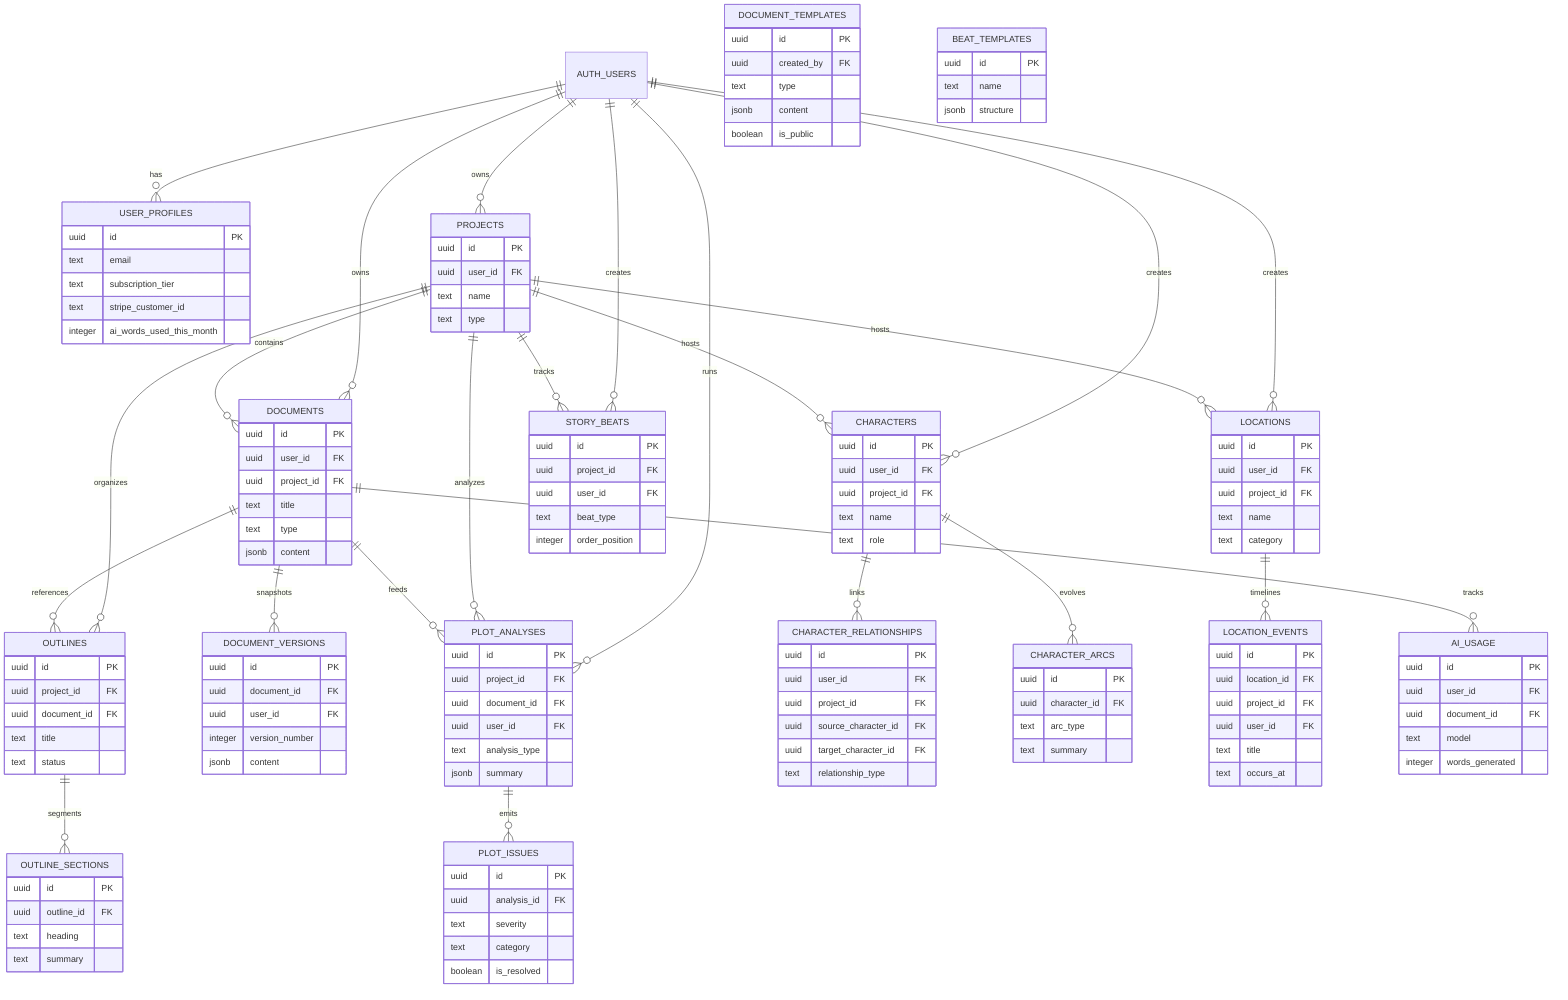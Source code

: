 %% Phase 0 ERD (Mermaid)
%% Generated: 2025-10-17

erDiagram
    AUTH_USERS ||--o{ USER_PROFILES : "has"
    AUTH_USERS ||--o{ PROJECTS : "owns"
    AUTH_USERS ||--o{ DOCUMENTS : "owns"
    AUTH_USERS ||--o{ CHARACTERS : "creates"
    AUTH_USERS ||--o{ LOCATIONS : "creates"
    AUTH_USERS ||--o{ STORY_BEATS : "creates"
    AUTH_USERS ||--o{ PLOT_ANALYSES : "runs"

    USER_PROFILES {
        uuid id PK
        text email
        text subscription_tier
        text stripe_customer_id
        integer ai_words_used_this_month
    }

    PROJECTS {
        uuid id PK
        uuid user_id FK
        text name
        text type
    }

    DOCUMENTS {
        uuid id PK
        uuid user_id FK
        uuid project_id FK
        text title
        text type
        jsonb content
    }

    DOCUMENT_VERSIONS {
        uuid id PK
        uuid document_id FK
        uuid user_id FK
        integer version_number
        jsonb content
    }

    DOCUMENT_TEMPLATES {
        uuid id PK
        uuid created_by FK
        text type
        jsonb content
        boolean is_public
    }

    STORY_BEATS {
        uuid id PK
        uuid project_id FK
        uuid user_id FK
        text beat_type
        integer order_position
    }

    BEAT_TEMPLATES {
        uuid id PK
        text name
        jsonb structure
    }

    OUTLINES {
        uuid id PK
        uuid project_id FK
        uuid document_id FK
        text title
        text status
    }

    OUTLINE_SECTIONS {
        uuid id PK
        uuid outline_id FK
        text heading
        text summary
    }

    PLOT_ANALYSES {
        uuid id PK
        uuid project_id FK
        uuid document_id FK
        uuid user_id FK
        text analysis_type
        jsonb summary
    }

    PLOT_ISSUES {
        uuid id PK
        uuid analysis_id FK
        text severity
        text category
        boolean is_resolved
    }

    CHARACTERS {
        uuid id PK
        uuid user_id FK
        uuid project_id FK
        text name
        text role
    }

    CHARACTER_RELATIONSHIPS {
        uuid id PK
        uuid user_id FK
        uuid project_id FK
        uuid source_character_id FK
        uuid target_character_id FK
        text relationship_type
    }

    CHARACTER_ARCS {
        uuid id PK
        uuid character_id FK
        text arc_type
        text summary
    }

    LOCATIONS {
        uuid id PK
        uuid user_id FK
        uuid project_id FK
        text name
        text category
    }

    LOCATION_EVENTS {
        uuid id PK
        uuid location_id FK
        uuid project_id FK
        uuid user_id FK
        text title
        text occurs_at
    }

    AI_USAGE {
        uuid id PK
        uuid user_id FK
        uuid document_id FK
        text model
        integer words_generated
    }

    %% Relationships
    PROJECTS ||--o{ DOCUMENTS : "contains"
    PROJECTS ||--o{ STORY_BEATS : "tracks"
    PROJECTS ||--o{ OUTLINES : "organizes"
    PROJECTS ||--o{ PLOT_ANALYSES : "analyzes"
    PROJECTS ||--o{ CHARACTERS : "hosts"
    PROJECTS ||--o{ LOCATIONS : "hosts"

    DOCUMENTS ||--o{ DOCUMENT_VERSIONS : "snapshots"
    DOCUMENTS ||--o{ OUTLINES : "references"
    DOCUMENTS ||--o{ PLOT_ANALYSES : "feeds"
    DOCUMENTS ||--o{ AI_USAGE : "tracks"

    OUTLINES ||--o{ OUTLINE_SECTIONS : "segments"
    PLOT_ANALYSES ||--o{ PLOT_ISSUES : "emits"
    CHARACTERS ||--o{ CHARACTER_ARCS : "evolves"
    CHARACTERS ||--o{ CHARACTER_RELATIONSHIPS : "links"
    LOCATIONS ||--o{ LOCATION_EVENTS : "timelines"